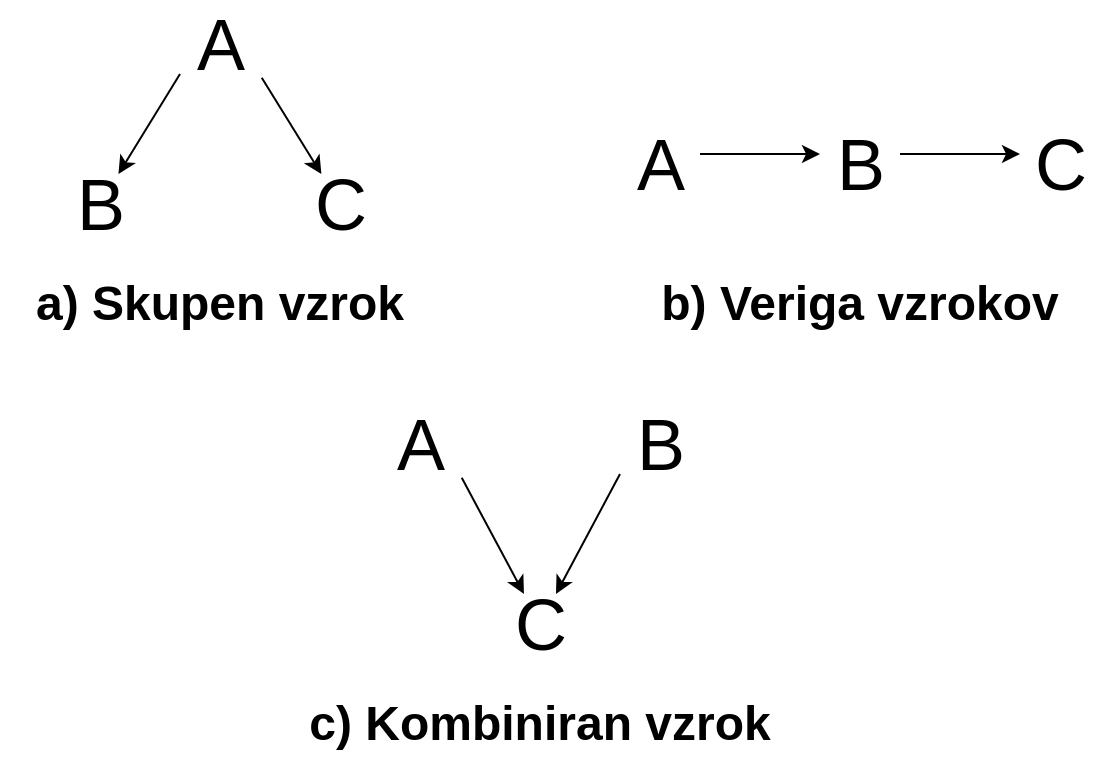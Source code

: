 <mxfile version="17.2.4" type="device"><diagram id="CAog49jCL0lJSxjam-28" name="Page-1"><mxGraphModel dx="2557" dy="1240" grid="1" gridSize="10" guides="1" tooltips="1" connect="1" arrows="1" fold="1" page="1" pageScale="1" pageWidth="850" pageHeight="1100" math="0" shadow="0"><root><mxCell id="0"/><mxCell id="1" parent="0"/><mxCell id="bLQ2pCnkfsYmEHtPS5MD-2" value="&lt;font style=&quot;font-size: 36px&quot;&gt;A&lt;/font&gt;" style="text;html=1;align=center;verticalAlign=middle;resizable=0;points=[];autosize=1;strokeColor=none;fillColor=none;" vertex="1" parent="1"><mxGeometry x="180" y="130" width="40" height="30" as="geometry"/></mxCell><mxCell id="bLQ2pCnkfsYmEHtPS5MD-6" value="&lt;font style=&quot;font-size: 36px&quot;&gt;B&lt;/font&gt;" style="text;html=1;align=center;verticalAlign=middle;resizable=0;points=[];autosize=1;strokeColor=none;fillColor=none;" vertex="1" parent="1"><mxGeometry x="120" y="210" width="40" height="30" as="geometry"/></mxCell><mxCell id="bLQ2pCnkfsYmEHtPS5MD-7" value="&lt;font style=&quot;font-size: 36px&quot;&gt;C&lt;/font&gt;" style="text;html=1;align=center;verticalAlign=middle;resizable=0;points=[];autosize=1;strokeColor=none;fillColor=none;" vertex="1" parent="1"><mxGeometry x="240" y="210" width="40" height="30" as="geometry"/></mxCell><mxCell id="bLQ2pCnkfsYmEHtPS5MD-8" value="" style="endArrow=classic;html=1;rounded=0;fontSize=36;exitX=1.022;exitY=1.064;exitDx=0;exitDy=0;exitPerimeter=0;" edge="1" parent="1" source="bLQ2pCnkfsYmEHtPS5MD-2" target="bLQ2pCnkfsYmEHtPS5MD-7"><mxGeometry width="50" height="50" relative="1" as="geometry"><mxPoint x="350" y="260" as="sourcePoint"/><mxPoint x="400" y="210" as="targetPoint"/></mxGeometry></mxCell><mxCell id="bLQ2pCnkfsYmEHtPS5MD-9" value="" style="endArrow=classic;html=1;rounded=0;fontSize=36;" edge="1" parent="1" target="bLQ2pCnkfsYmEHtPS5MD-6"><mxGeometry width="50" height="50" relative="1" as="geometry"><mxPoint x="180" y="160" as="sourcePoint"/><mxPoint x="200" y="160" as="targetPoint"/></mxGeometry></mxCell><mxCell id="bLQ2pCnkfsYmEHtPS5MD-10" value="&lt;font style=&quot;font-size: 36px&quot;&gt;A&lt;/font&gt;" style="text;html=1;align=center;verticalAlign=middle;resizable=0;points=[];autosize=1;strokeColor=none;fillColor=none;" vertex="1" parent="1"><mxGeometry x="400" y="190" width="40" height="30" as="geometry"/></mxCell><mxCell id="bLQ2pCnkfsYmEHtPS5MD-11" value="&lt;font style=&quot;font-size: 36px&quot;&gt;B&lt;/font&gt;" style="text;html=1;align=center;verticalAlign=middle;resizable=0;points=[];autosize=1;strokeColor=none;fillColor=none;" vertex="1" parent="1"><mxGeometry x="500" y="190" width="40" height="30" as="geometry"/></mxCell><mxCell id="bLQ2pCnkfsYmEHtPS5MD-12" value="&lt;font style=&quot;font-size: 36px&quot;&gt;C&lt;/font&gt;" style="text;html=1;align=center;verticalAlign=middle;resizable=0;points=[];autosize=1;strokeColor=none;fillColor=none;" vertex="1" parent="1"><mxGeometry x="600" y="190" width="40" height="30" as="geometry"/></mxCell><mxCell id="bLQ2pCnkfsYmEHtPS5MD-17" value="" style="endArrow=classic;html=1;rounded=0;fontSize=36;exitX=1;exitY=0.333;exitDx=0;exitDy=0;exitPerimeter=0;" edge="1" parent="1" source="bLQ2pCnkfsYmEHtPS5MD-10"><mxGeometry width="50" height="50" relative="1" as="geometry"><mxPoint x="450" y="250" as="sourcePoint"/><mxPoint x="500" y="200" as="targetPoint"/></mxGeometry></mxCell><mxCell id="bLQ2pCnkfsYmEHtPS5MD-18" value="" style="endArrow=classic;html=1;rounded=0;fontSize=36;exitX=1;exitY=0.333;exitDx=0;exitDy=0;exitPerimeter=0;" edge="1" parent="1"><mxGeometry width="50" height="50" relative="1" as="geometry"><mxPoint x="540" y="200" as="sourcePoint"/><mxPoint x="600" y="200.01" as="targetPoint"/></mxGeometry></mxCell><mxCell id="bLQ2pCnkfsYmEHtPS5MD-19" value="&lt;font style=&quot;font-size: 36px&quot;&gt;A&lt;/font&gt;" style="text;html=1;align=center;verticalAlign=middle;resizable=0;points=[];autosize=1;strokeColor=none;fillColor=none;" vertex="1" parent="1"><mxGeometry x="280" y="330" width="40" height="30" as="geometry"/></mxCell><mxCell id="bLQ2pCnkfsYmEHtPS5MD-20" value="&lt;font style=&quot;font-size: 36px&quot;&gt;B&lt;/font&gt;" style="text;html=1;align=center;verticalAlign=middle;resizable=0;points=[];autosize=1;strokeColor=none;fillColor=none;" vertex="1" parent="1"><mxGeometry x="400" y="330" width="40" height="30" as="geometry"/></mxCell><mxCell id="bLQ2pCnkfsYmEHtPS5MD-21" value="&lt;font style=&quot;font-size: 36px&quot;&gt;C&lt;/font&gt;" style="text;html=1;align=center;verticalAlign=middle;resizable=0;points=[];autosize=1;strokeColor=none;fillColor=none;" vertex="1" parent="1"><mxGeometry x="340" y="420" width="40" height="30" as="geometry"/></mxCell><mxCell id="bLQ2pCnkfsYmEHtPS5MD-22" value="" style="endArrow=classic;html=1;rounded=0;fontSize=36;exitX=1.022;exitY=1.064;exitDx=0;exitDy=0;exitPerimeter=0;" edge="1" parent="1" source="bLQ2pCnkfsYmEHtPS5MD-19" target="bLQ2pCnkfsYmEHtPS5MD-21"><mxGeometry width="50" height="50" relative="1" as="geometry"><mxPoint x="510" y="460" as="sourcePoint"/><mxPoint x="560" y="410" as="targetPoint"/></mxGeometry></mxCell><mxCell id="bLQ2pCnkfsYmEHtPS5MD-23" value="" style="endArrow=classic;html=1;rounded=0;fontSize=36;" edge="1" parent="1" target="bLQ2pCnkfsYmEHtPS5MD-21"><mxGeometry width="50" height="50" relative="1" as="geometry"><mxPoint x="400" y="360" as="sourcePoint"/><mxPoint x="360" y="360" as="targetPoint"/></mxGeometry></mxCell><mxCell id="bLQ2pCnkfsYmEHtPS5MD-24" value="&lt;font style=&quot;font-size: 24px&quot;&gt;&lt;b&gt;a) Skupen vzrok&lt;/b&gt;&lt;/font&gt;" style="text;html=1;strokeColor=none;fillColor=none;align=center;verticalAlign=middle;whiteSpace=wrap;rounded=0;fontSize=36;" vertex="1" parent="1"><mxGeometry x="90" y="250" width="220" height="40" as="geometry"/></mxCell><mxCell id="bLQ2pCnkfsYmEHtPS5MD-25" value="&lt;font style=&quot;font-size: 24px&quot;&gt;&lt;b&gt;b) Veriga vzrokov&lt;br&gt;&lt;/b&gt;&lt;/font&gt;" style="text;html=1;strokeColor=none;fillColor=none;align=center;verticalAlign=middle;whiteSpace=wrap;rounded=0;fontSize=36;" vertex="1" parent="1"><mxGeometry x="410" y="250" width="220" height="40" as="geometry"/></mxCell><mxCell id="bLQ2pCnkfsYmEHtPS5MD-26" value="&lt;font style=&quot;font-size: 24px&quot;&gt;&lt;b&gt;c) Kombiniran vzrok&lt;/b&gt;&lt;/font&gt;" style="text;html=1;strokeColor=none;fillColor=none;align=center;verticalAlign=middle;whiteSpace=wrap;rounded=0;fontSize=36;" vertex="1" parent="1"><mxGeometry x="240" y="460" width="240" height="40" as="geometry"/></mxCell></root></mxGraphModel></diagram></mxfile>